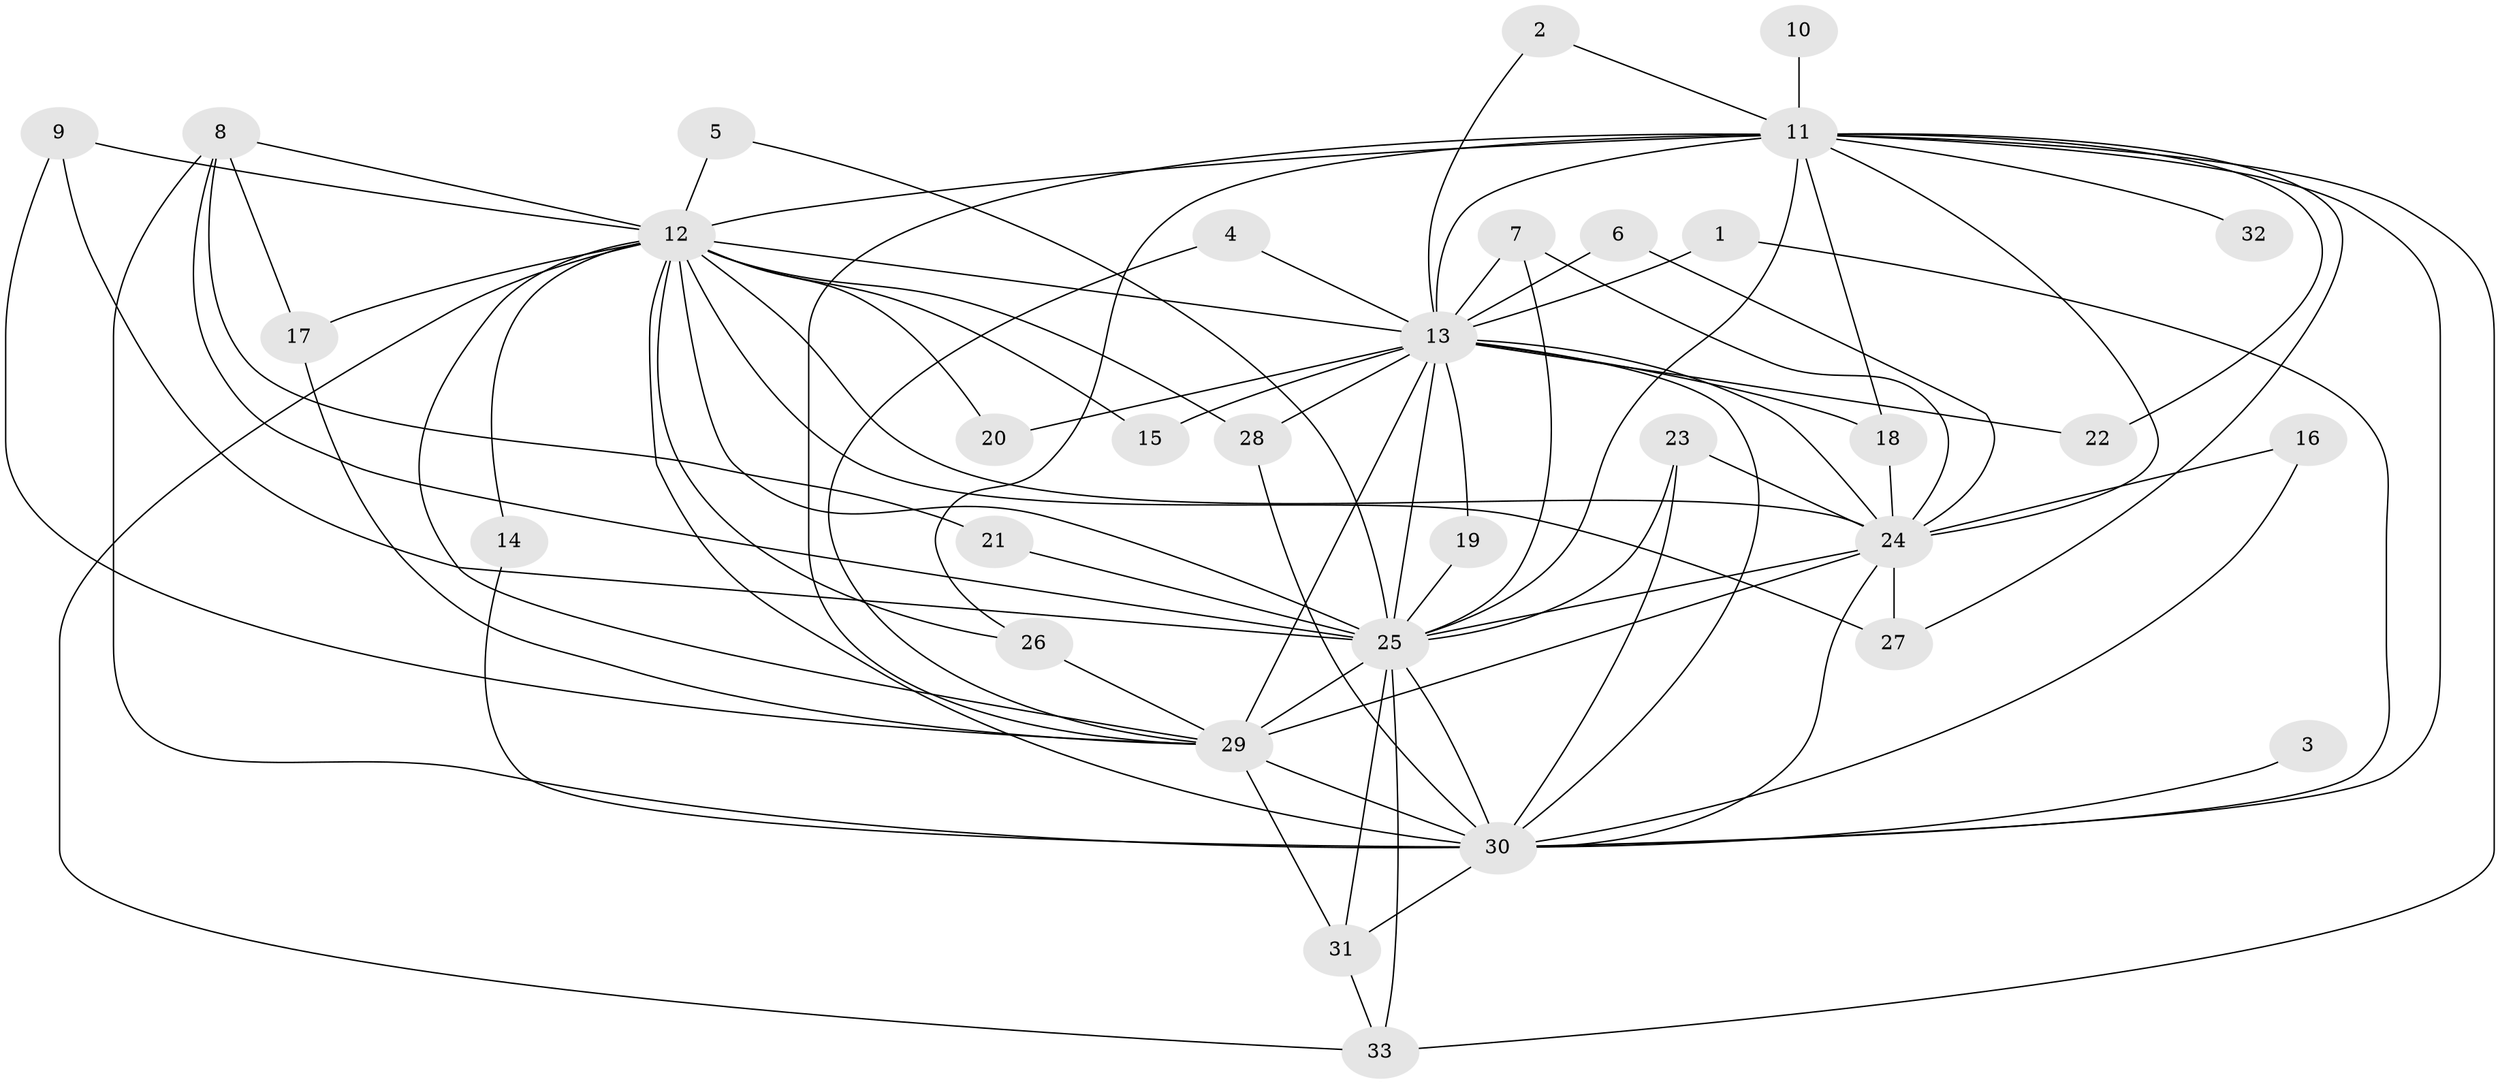 // original degree distribution, {12: 0.03076923076923077, 24: 0.015384615384615385, 14: 0.015384615384615385, 19: 0.03076923076923077, 25: 0.015384615384615385, 21: 0.015384615384615385, 18: 0.015384615384615385, 16: 0.015384615384615385, 2: 0.6, 3: 0.18461538461538463, 4: 0.06153846153846154}
// Generated by graph-tools (version 1.1) at 2025/49/03/09/25 03:49:43]
// undirected, 33 vertices, 82 edges
graph export_dot {
graph [start="1"]
  node [color=gray90,style=filled];
  1;
  2;
  3;
  4;
  5;
  6;
  7;
  8;
  9;
  10;
  11;
  12;
  13;
  14;
  15;
  16;
  17;
  18;
  19;
  20;
  21;
  22;
  23;
  24;
  25;
  26;
  27;
  28;
  29;
  30;
  31;
  32;
  33;
  1 -- 13 [weight=1.0];
  1 -- 30 [weight=1.0];
  2 -- 11 [weight=1.0];
  2 -- 13 [weight=1.0];
  3 -- 30 [weight=1.0];
  4 -- 13 [weight=1.0];
  4 -- 29 [weight=1.0];
  5 -- 12 [weight=1.0];
  5 -- 25 [weight=1.0];
  6 -- 13 [weight=1.0];
  6 -- 24 [weight=1.0];
  7 -- 13 [weight=2.0];
  7 -- 24 [weight=1.0];
  7 -- 25 [weight=1.0];
  8 -- 12 [weight=1.0];
  8 -- 17 [weight=1.0];
  8 -- 21 [weight=1.0];
  8 -- 25 [weight=1.0];
  8 -- 30 [weight=1.0];
  9 -- 12 [weight=1.0];
  9 -- 25 [weight=1.0];
  9 -- 29 [weight=1.0];
  10 -- 11 [weight=1.0];
  11 -- 12 [weight=2.0];
  11 -- 13 [weight=2.0];
  11 -- 18 [weight=1.0];
  11 -- 22 [weight=1.0];
  11 -- 24 [weight=2.0];
  11 -- 25 [weight=2.0];
  11 -- 26 [weight=1.0];
  11 -- 27 [weight=1.0];
  11 -- 29 [weight=2.0];
  11 -- 30 [weight=1.0];
  11 -- 32 [weight=1.0];
  11 -- 33 [weight=1.0];
  12 -- 13 [weight=2.0];
  12 -- 14 [weight=1.0];
  12 -- 15 [weight=1.0];
  12 -- 17 [weight=1.0];
  12 -- 20 [weight=1.0];
  12 -- 24 [weight=2.0];
  12 -- 25 [weight=4.0];
  12 -- 26 [weight=1.0];
  12 -- 27 [weight=1.0];
  12 -- 28 [weight=1.0];
  12 -- 29 [weight=4.0];
  12 -- 30 [weight=3.0];
  12 -- 33 [weight=1.0];
  13 -- 15 [weight=1.0];
  13 -- 18 [weight=1.0];
  13 -- 19 [weight=1.0];
  13 -- 20 [weight=1.0];
  13 -- 22 [weight=1.0];
  13 -- 24 [weight=2.0];
  13 -- 25 [weight=3.0];
  13 -- 28 [weight=1.0];
  13 -- 29 [weight=3.0];
  13 -- 30 [weight=1.0];
  14 -- 30 [weight=1.0];
  16 -- 24 [weight=1.0];
  16 -- 30 [weight=1.0];
  17 -- 29 [weight=1.0];
  18 -- 24 [weight=1.0];
  19 -- 25 [weight=1.0];
  21 -- 25 [weight=1.0];
  23 -- 24 [weight=1.0];
  23 -- 25 [weight=1.0];
  23 -- 30 [weight=1.0];
  24 -- 25 [weight=2.0];
  24 -- 27 [weight=1.0];
  24 -- 29 [weight=3.0];
  24 -- 30 [weight=2.0];
  25 -- 29 [weight=4.0];
  25 -- 30 [weight=3.0];
  25 -- 31 [weight=1.0];
  25 -- 33 [weight=1.0];
  26 -- 29 [weight=2.0];
  28 -- 30 [weight=1.0];
  29 -- 30 [weight=2.0];
  29 -- 31 [weight=1.0];
  30 -- 31 [weight=1.0];
  31 -- 33 [weight=1.0];
}
